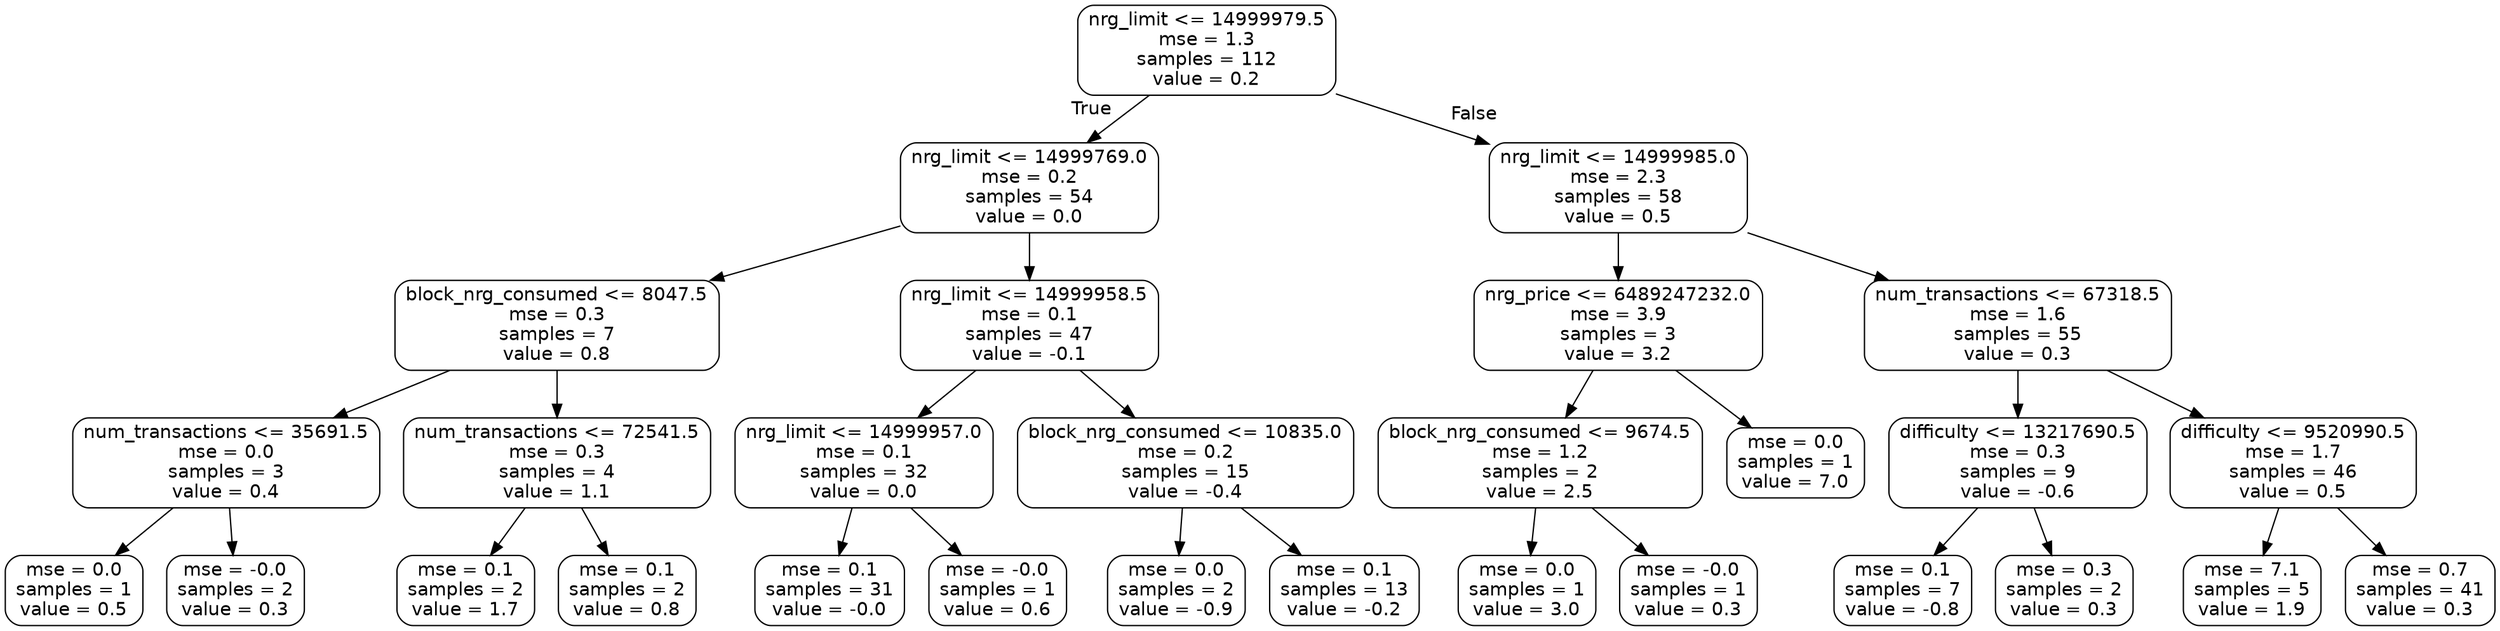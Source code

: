 digraph Tree {
node [shape=box, style="rounded", color="black", fontname=helvetica] ;
edge [fontname=helvetica] ;
0 [label="nrg_limit <= 14999979.5\nmse = 1.3\nsamples = 112\nvalue = 0.2"] ;
1 [label="nrg_limit <= 14999769.0\nmse = 0.2\nsamples = 54\nvalue = 0.0"] ;
0 -> 1 [labeldistance=2.5, labelangle=45, headlabel="True"] ;
2 [label="block_nrg_consumed <= 8047.5\nmse = 0.3\nsamples = 7\nvalue = 0.8"] ;
1 -> 2 ;
3 [label="num_transactions <= 35691.5\nmse = 0.0\nsamples = 3\nvalue = 0.4"] ;
2 -> 3 ;
4 [label="mse = 0.0\nsamples = 1\nvalue = 0.5"] ;
3 -> 4 ;
5 [label="mse = -0.0\nsamples = 2\nvalue = 0.3"] ;
3 -> 5 ;
6 [label="num_transactions <= 72541.5\nmse = 0.3\nsamples = 4\nvalue = 1.1"] ;
2 -> 6 ;
7 [label="mse = 0.1\nsamples = 2\nvalue = 1.7"] ;
6 -> 7 ;
8 [label="mse = 0.1\nsamples = 2\nvalue = 0.8"] ;
6 -> 8 ;
9 [label="nrg_limit <= 14999958.5\nmse = 0.1\nsamples = 47\nvalue = -0.1"] ;
1 -> 9 ;
10 [label="nrg_limit <= 14999957.0\nmse = 0.1\nsamples = 32\nvalue = 0.0"] ;
9 -> 10 ;
11 [label="mse = 0.1\nsamples = 31\nvalue = -0.0"] ;
10 -> 11 ;
12 [label="mse = -0.0\nsamples = 1\nvalue = 0.6"] ;
10 -> 12 ;
13 [label="block_nrg_consumed <= 10835.0\nmse = 0.2\nsamples = 15\nvalue = -0.4"] ;
9 -> 13 ;
14 [label="mse = 0.0\nsamples = 2\nvalue = -0.9"] ;
13 -> 14 ;
15 [label="mse = 0.1\nsamples = 13\nvalue = -0.2"] ;
13 -> 15 ;
16 [label="nrg_limit <= 14999985.0\nmse = 2.3\nsamples = 58\nvalue = 0.5"] ;
0 -> 16 [labeldistance=2.5, labelangle=-45, headlabel="False"] ;
17 [label="nrg_price <= 6489247232.0\nmse = 3.9\nsamples = 3\nvalue = 3.2"] ;
16 -> 17 ;
18 [label="block_nrg_consumed <= 9674.5\nmse = 1.2\nsamples = 2\nvalue = 2.5"] ;
17 -> 18 ;
19 [label="mse = 0.0\nsamples = 1\nvalue = 3.0"] ;
18 -> 19 ;
20 [label="mse = -0.0\nsamples = 1\nvalue = 0.3"] ;
18 -> 20 ;
21 [label="mse = 0.0\nsamples = 1\nvalue = 7.0"] ;
17 -> 21 ;
22 [label="num_transactions <= 67318.5\nmse = 1.6\nsamples = 55\nvalue = 0.3"] ;
16 -> 22 ;
23 [label="difficulty <= 13217690.5\nmse = 0.3\nsamples = 9\nvalue = -0.6"] ;
22 -> 23 ;
24 [label="mse = 0.1\nsamples = 7\nvalue = -0.8"] ;
23 -> 24 ;
25 [label="mse = 0.3\nsamples = 2\nvalue = 0.3"] ;
23 -> 25 ;
26 [label="difficulty <= 9520990.5\nmse = 1.7\nsamples = 46\nvalue = 0.5"] ;
22 -> 26 ;
27 [label="mse = 7.1\nsamples = 5\nvalue = 1.9"] ;
26 -> 27 ;
28 [label="mse = 0.7\nsamples = 41\nvalue = 0.3"] ;
26 -> 28 ;
}